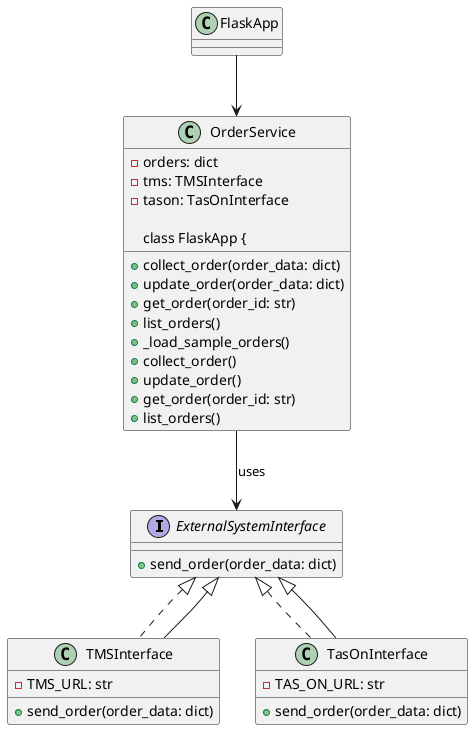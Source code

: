 @startuml

!define EXTERNAL_SYSTEM_INTERFACE

' 외부 시스템 인터페이스 정의
interface ExternalSystemInterface {
    +send_order(order_data: dict)
}

' TMS 인터페이스
class TMSInterface implements ExternalSystemInterface {
    -TMS_URL: str
    +send_order(order_data: dict)
}

' TasOn 인터페이스
class TasOnInterface implements ExternalSystemInterface {
    -TAS_ON_URL: str
    +send_order(order_data: dict)
}

' 주문 관리 시스템
class OrderService {
    -orders: dict
    -tms: TMSInterface
    -tason: TasOnInterface
    +collect_order(order_data: dict)
    +update_order(order_data: dict)
    +get_order(order_id: str)
    +list_orders()
    +_load_sample_orders()

' Flask 엔드포인트에서 OrderService 호출
class FlaskApp {
    +collect_order()
    +update_order()
    +get_order(order_id: str)
    +list_orders()
}

' 관계 정의
OrderService --> ExternalSystemInterface : "uses"
ExternalSystemInterface <|-- TMSInterface
ExternalSystemInterface <|-- TasOnInterface
FlaskApp --> OrderService

@enduml
